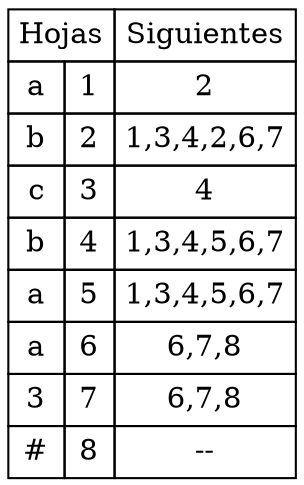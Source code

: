digraph tablaSiguientes {
abc [shape=none, margin=0, label=<
<TABLE BORDER="0" CELLBORDER="1" CELLSPACING="0" CELLPADDING="4">
<TR>
<TD COLSPAN="2">Hojas</TD>
<TD>Siguientes</TD>
</TR>
<TR>
<TD>a</TD>
<TD>1</TD>
<TD>2</TD>
</TR>
<TR>
<TD>b</TD>
<TD>2</TD>
<TD>1,3,4,2,6,7</TD>
</TR>
<TR>
<TD>c</TD>
<TD>3</TD>
<TD>4</TD>
</TR>
<TR>
<TD>b</TD>
<TD>4</TD>
<TD>1,3,4,5,6,7</TD>
</TR>
<TR>
<TD>a</TD>
<TD>5</TD>
<TD>1,3,4,5,6,7</TD>
</TR>
<TR>
<TD>a</TD>
<TD>6</TD>
<TD>6,7,8</TD>
</TR>
<TR>
<TD>3</TD>
<TD>7</TD>
<TD>6,7,8</TD>
</TR>
<TR>
<TD>#</TD>
<TD>8</TD>
<TD>--</TD>
</TR>
</TABLE>>];
}